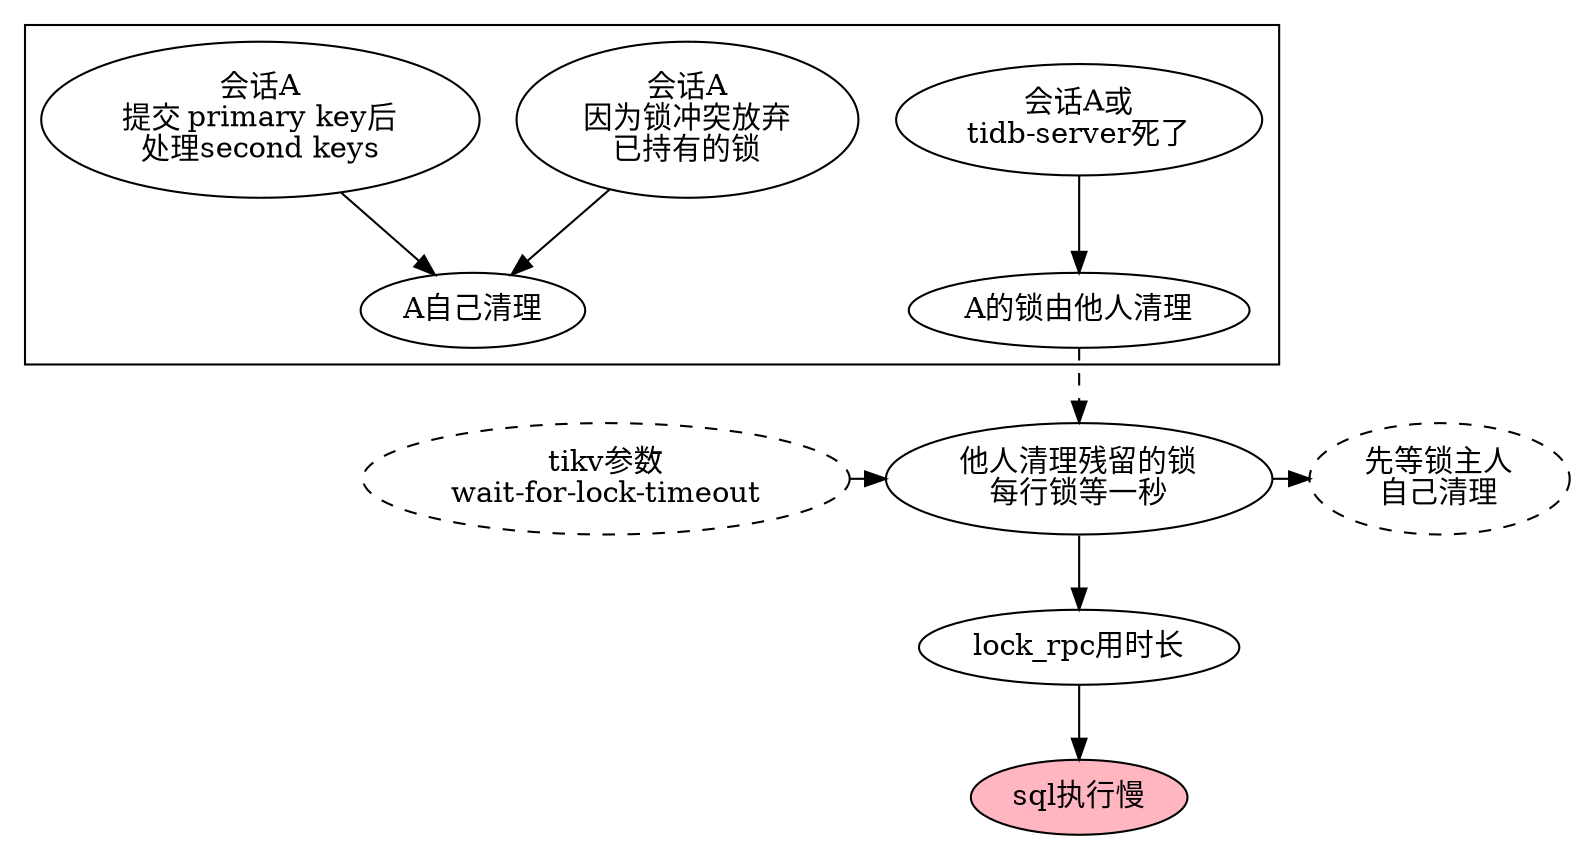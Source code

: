 digraph {

    slowsql[label="sql执行慢", style="filled", fillcolor=lightpink];
    cleanlock[label="他人清理残留的锁\n每行锁等一秒"];
    wait_owner[label="先等锁主人\n自己清理", style=dashed];
    lock_timeout[label="tikv参数\nwait-for-lock-timeout", style=dashed];

    "A的锁由他人清理" -> cleanlock[style=dashed]
    cleanlock -> "lock_rpc用时长" -> slowsql;
    {rank=same; lock_timeout -> cleanlock-> wait_owner;
    }


    subgraph cluster_cleanlock {
        "会话A或\ntidb-server死了" -> "A的锁由他人清理"
        "会话A\n因为锁冲突放弃\n已持有的锁" -> "A自己清理"
        "会话A\n提交 primary key后\n处理second keys" -> "A自己清理"
    }
}





